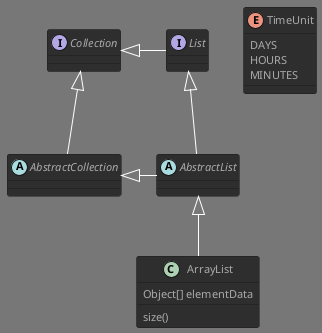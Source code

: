@startuml
'https://plantuml.com/class-diagram
!theme reddress-darkblue
abstract class AbstractList
abstract AbstractCollection
interface List
interface Collection

List <|-- AbstractList
Collection <|-- AbstractCollection

Collection <|- List
AbstractCollection <|- AbstractList
AbstractList <|-- ArrayList

class ArrayList {
Object[] elementData
size()
}

enum TimeUnit {
DAYS
HOURS
MINUTES
}

@enduml

/**
Наследование <|--
Композиция *--
Агрегация o--
Зависимость <..
Ассоциация <--
Реализация (Имплементация) <|..

-- - рисует сплошную линию
.. - рисует штриховую линию

< - рисует заостренный наконечник стрелочки
<| или ^ - рисует наконечник стрелочки в виде треугольника
* - рисует неконечник стрелочки в виде сплошного ромба
o - рисует неконечник стрелочки в виде полого ромба
# - рисует неконечник стрелочки в виде полого квадратика
x - рисует неконечник стрелочки в виде крестика
} - рисует неконечник стрелочки в виде обратного треугольника
+ - рисует неконечник стрелочки в виде кружочка с крестиком внутри

Для объявления полей и методов вы можете использовать символ :.
Для этого каждый раз указываете класс, затем символ :и затем имя поля или метода,
который Вы хотите добавить в этот класс.
Object : equals()
ArrayList : Object[] elementData
ArrayList : size()

Чтобы не указывать каждый раз имя класса, для которого Вы хотите добавить поле данных или метод,
можно все такие поля и методы указать сразу перечислив их внутри фигурных скобок {}.
Синтаксис порядка описания типа/имени довольно гибок.
class Dummy {
  String data
  void methods()
}
class Flight {
   flightNumber : Integer
   departureTime : Date
}

Определяя методы и поля данных, вы можете использовать символы указания видимости,
приведённые в ниже:
+ - public
~ - package private
# - protected
- - private

Вы можете определить статические или абстрактные методы и поля данных используя модификаторы
{static} и {abstract} соответственно.

Вы можете определить класс как абстрактный, используя ключевые слова abstract или abstract class.
Такие классы будут нарисованы курсивом.
А еще Вы можете использовать ключевые слова interface, annotation и enum.

Доступны различные стили для пакетов.
package foo1 <<Node>> {
  class Class1
}
package foo2 <<Rectangle>> {
  class Class2
}
package foo3 <<Folder>> {
  class Class3
}
package foo4 <<Frame>> {
  class Class4
}
package foo5 <<Cloud>> {
  class Class5
}
package foo6 <<Database>> {
  class Class6
}

Вы можете использовать ключевые слова extends и implements для содания связей наследования
и реализации (имплементации).
class ArrayList implements List
class ArrayList extends AbstractList

Связи от/на члены класса
class User {
  id : INTEGER
  ..
  other_id : INTEGER
}
class Email {
  id : INTEGER
  ..
  user_id : INTEGER
  address : INTEGER
}
User::id *-- Email::user_id

Заметки
Object <|--- ArrayList
note top of Object : In java, every class\nextends this one.
note "Это не привязанная\nни к чему заметка" as N1
note "Эта заметка привязана\nсразу к нескольким классам" as N2
Object .. N2
N2 .. ArrayList
class Foo
note left: Эта заметка будет\nпривязана к последнему\nопределенному классу

Объявление темы
// startuml
!theme spacelab
class Example {
  Theme spacelab
}
// enduml
*/